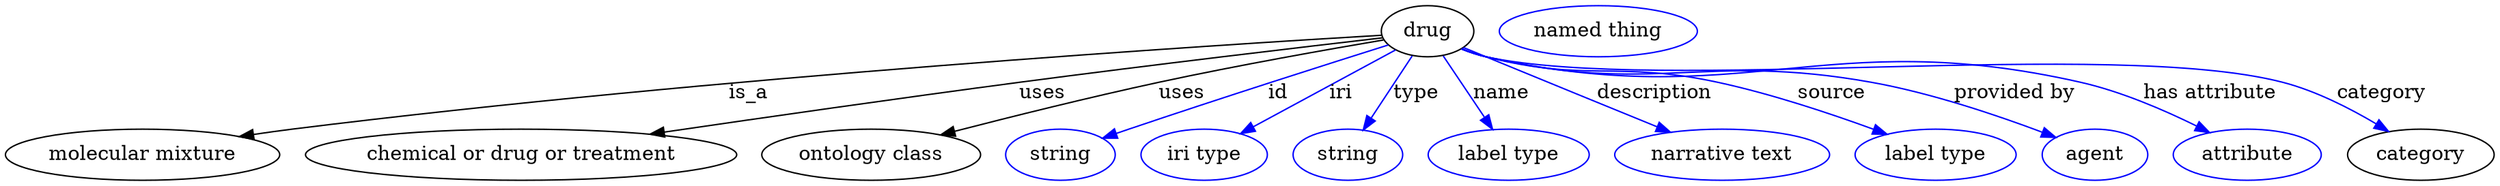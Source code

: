 digraph {
	graph [bb="0,0,1747.5,123"];
	node [label="\N"];
	drug	[height=0.5,
		label=drug,
		pos="999.19,105",
		width=0.9027];
	"molecular mixture"	[height=0.5,
		pos="96.191,18",
		width=2.672];
	drug -> "molecular mixture"	[label=is_a,
		lp="523.19,61.5",
		pos="e,164.52,30.686 966.83,102.14 858.41,95.703 498.14,72.776 202.19,36 193.23,34.886 183.86,33.584 174.56,32.206"];
	"chemical or drug or treatment"	[height=0.5,
		pos="362.19,18",
		width=4.2066];
	drug -> "chemical or drug or treatment"	[label=uses,
		lp="728.69,61.5",
		pos="e,452.77,32.461 967.74,100.38 914.9,94.247 805,81.286 712.19,69 628.1,57.866 532.79,44.182 462.89,33.945"];
	"ontology class"	[height=0.5,
		pos="608.19,18",
		width=2.1304];
	drug -> "ontology class"	[label=uses,
		lp="826.69,61.5",
		pos="e,656.98,31.942 968.31,98.862 930.79,92.487 865.64,80.986 810.19,69 761.69,58.515 707.08,44.887 666.88,34.507"];
	id	[color=blue,
		height=0.5,
		label=string,
		pos="741.19,18",
		width=1.0652];
	drug -> id	[color=blue,
		label=id,
		lp="894.19,61.5",
		pos="e,770.59,29.556 971.59,95.327 931.37,82.628 854.34,58.08 789.19,36 786.27,35.01 783.26,33.975 780.23,32.924",
		style=solid];
	iri	[color=blue,
		height=0.5,
		label="iri type",
		pos="842.19,18",
		width=1.2277];
	drug -> iri	[color=blue,
		label=iri,
		lp="938.19,61.5",
		pos="e,867.77,32.849 976.7,91.822 950.57,77.677 907.18,54.183 876.76,37.716",
		style=solid];
	type	[color=blue,
		height=0.5,
		label=string,
		pos="943.19,18",
		width=1.0652];
	drug -> type	[color=blue,
		label=type,
		lp="991.19,61.5",
		pos="e,953.96,35.339 988.39,87.611 980.26,75.264 968.96,58.117 959.7,44.053",
		style=solid];
	name	[color=blue,
		height=0.5,
		label="label type",
		pos="1056.2,18",
		width=1.5707];
	drug -> name	[color=blue,
		label=name,
		lp="1051.2,61.5",
		pos="e,1044.8,35.92 1010.2,87.611 1018.4,75.422 1029.7,58.556 1039,44.596",
		style=solid];
	description	[color=blue,
		height=0.5,
		label="narrative text",
		pos="1206.2,18",
		width=2.0943];
	drug -> description	[color=blue,
		label=description,
		lp="1158.7,61.5",
		pos="e,1169.9,33.812 1024.3,93.554 1029.6,91.384 1035.1,89.114 1040.2,87 1080.8,70.259 1127.1,51.318 1160.4,37.687",
		style=solid];
	source	[color=blue,
		height=0.5,
		label="label type",
		pos="1356.2,18",
		width=1.5707];
	drug -> source	[color=blue,
		label=source,
		lp="1283.2,61.5",
		pos="e,1322.1,32.381 1023.1,92.767 1028.6,90.548 1034.5,88.458 1040.2,87 1110.8,68.861 1132,84.402 1203.2,69 1240.9,60.847 1282.4,46.946 \
1312.7,35.868",
		style=solid];
	"provided by"	[color=blue,
		height=0.5,
		label=agent,
		pos="1468.2,18",
		width=1.0291];
	drug -> "provided by"	[color=blue,
		label="provided by",
		lp="1411.7,61.5",
		pos="e,1440.7,30.191 1023,92.583 1028.6,90.373 1034.5,88.333 1040.2,87 1157.7,59.517 1192.4,90.331 1311.2,69 1353.2,61.451 1399.7,45.694 \
1431,33.875",
		style=solid];
	"has attribute"	[color=blue,
		height=0.5,
		label=attribute,
		pos="1575.2,18",
		width=1.4443];
	drug -> "has attribute"	[color=blue,
		label="has attribute",
		lp="1549.2,61.5",
		pos="e,1548.7,33.604 1023,92.484 1028.5,90.28 1034.5,88.267 1040.2,87 1221.7,46.775 1276.9,110.21 1458.2,69 1486.7,62.533 1516.9,49.422 \
1539.5,38.249",
		style=solid];
	category	[height=0.5,
		pos="1696.2,18",
		width=1.4263];
	drug -> category	[color=blue,
		label=category,
		lp="1669.7,61.5",
		pos="e,1673.7,34.426 1023,92.438 1028.5,90.236 1034.5,88.236 1040.2,87 1161.9,60.729 1479.7,100.55 1600.2,69 1623.1,63 1646.7,50.789 \
1664.8,39.937",
		style=solid];
	"named thing_category"	[color=blue,
		height=0.5,
		label="named thing",
		pos="1119.2,105",
		width=1.9318];
}
